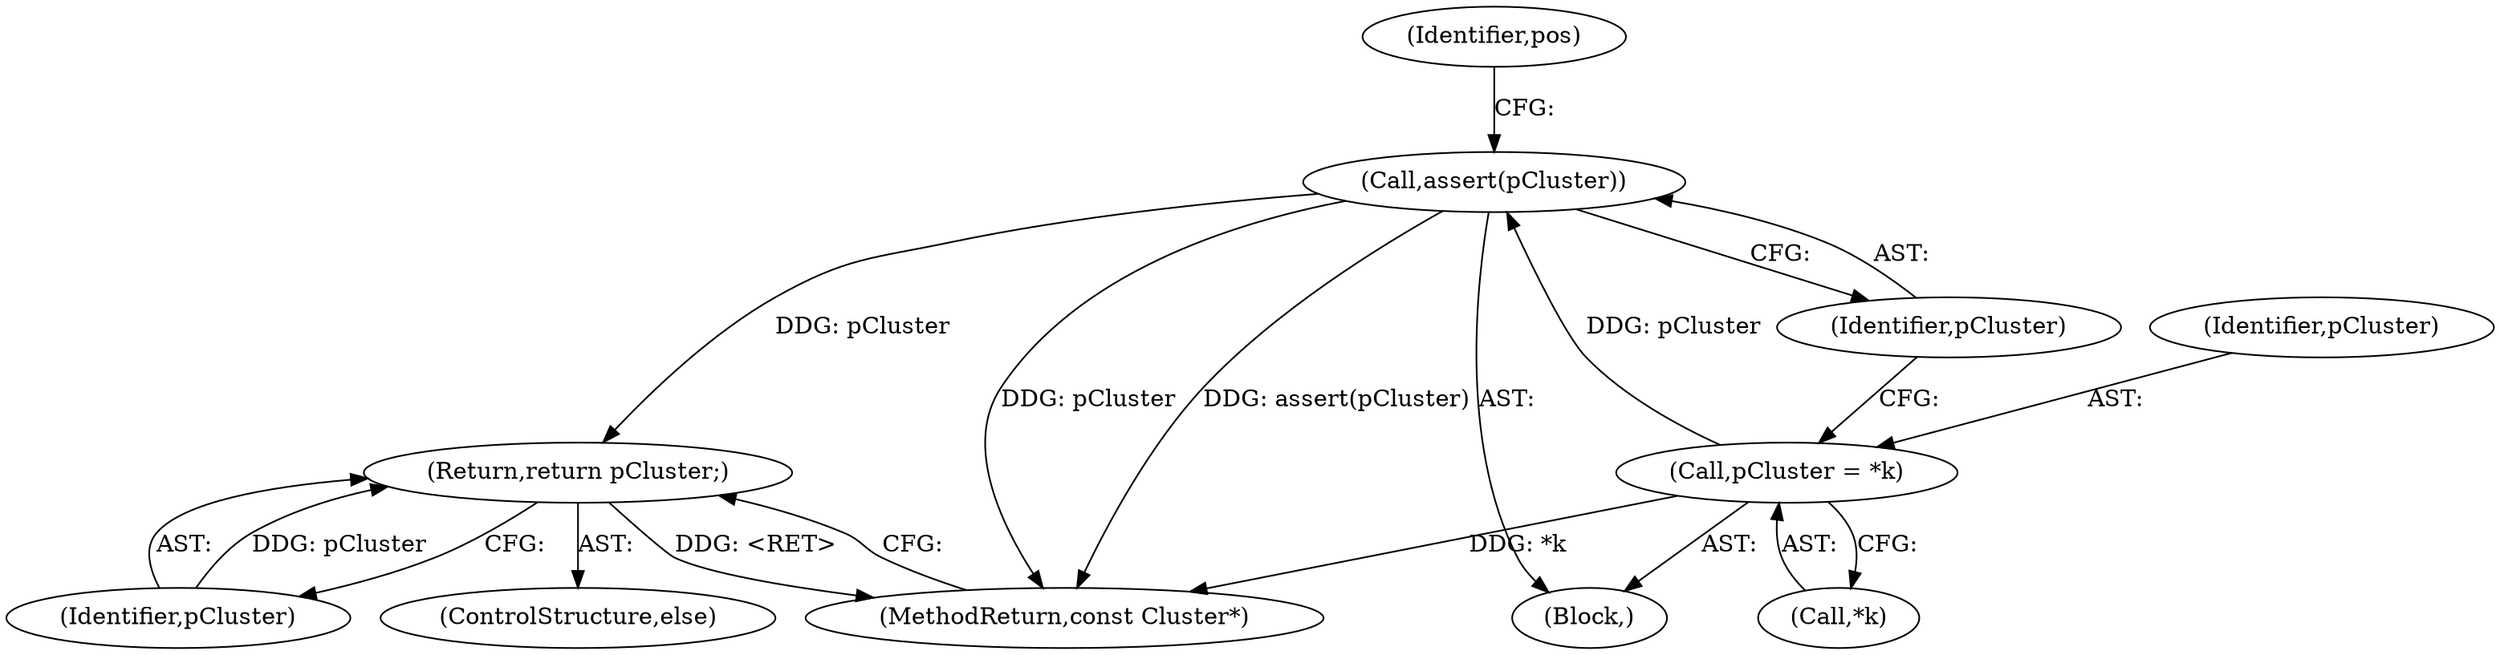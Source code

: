 digraph "0_Android_cc274e2abe8b2a6698a5c47d8aa4bb45f1f9538d_10@API" {
"1000153" [label="(Call,assert(pCluster))"];
"1000149" [label="(Call,pCluster = *k)"];
"1000181" [label="(Return,return pCluster;)"];
"1000135" [label="(Block,)"];
"1000154" [label="(Identifier,pCluster)"];
"1000149" [label="(Call,pCluster = *k)"];
"1000157" [label="(Identifier,pos)"];
"1000150" [label="(Identifier,pCluster)"];
"1000181" [label="(Return,return pCluster;)"];
"1000180" [label="(ControlStructure,else)"];
"1000151" [label="(Call,*k)"];
"1000230" [label="(MethodReturn,const Cluster*)"];
"1000182" [label="(Identifier,pCluster)"];
"1000153" [label="(Call,assert(pCluster))"];
"1000153" -> "1000135"  [label="AST: "];
"1000153" -> "1000154"  [label="CFG: "];
"1000154" -> "1000153"  [label="AST: "];
"1000157" -> "1000153"  [label="CFG: "];
"1000153" -> "1000230"  [label="DDG: assert(pCluster)"];
"1000153" -> "1000230"  [label="DDG: pCluster"];
"1000149" -> "1000153"  [label="DDG: pCluster"];
"1000153" -> "1000181"  [label="DDG: pCluster"];
"1000149" -> "1000135"  [label="AST: "];
"1000149" -> "1000151"  [label="CFG: "];
"1000150" -> "1000149"  [label="AST: "];
"1000151" -> "1000149"  [label="AST: "];
"1000154" -> "1000149"  [label="CFG: "];
"1000149" -> "1000230"  [label="DDG: *k"];
"1000181" -> "1000180"  [label="AST: "];
"1000181" -> "1000182"  [label="CFG: "];
"1000182" -> "1000181"  [label="AST: "];
"1000230" -> "1000181"  [label="CFG: "];
"1000181" -> "1000230"  [label="DDG: <RET>"];
"1000182" -> "1000181"  [label="DDG: pCluster"];
}
